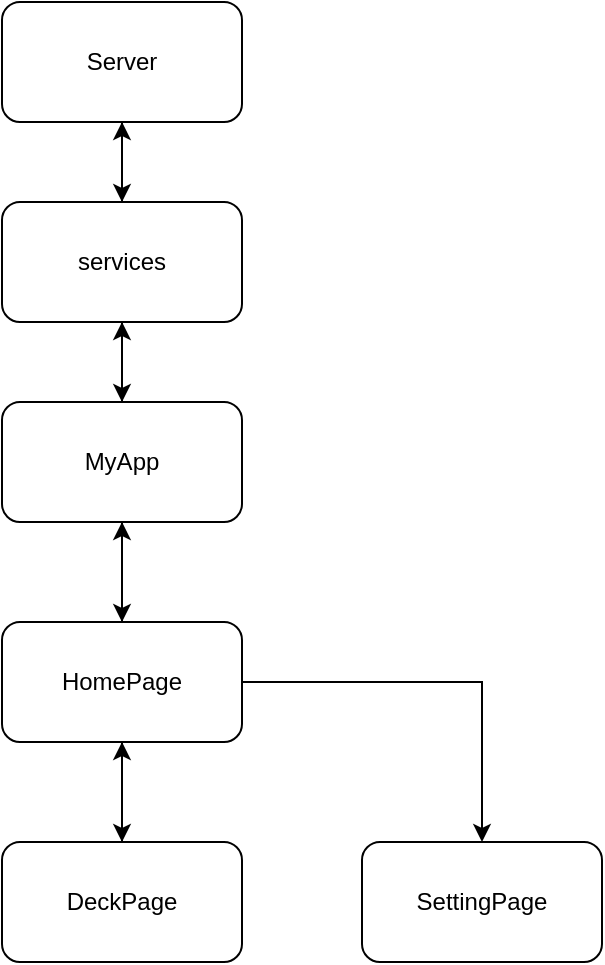 <mxfile version="17.4.0" type="device"><diagram id="C5RBs43oDa-KdzZeNtuy" name="Page-1"><mxGraphModel dx="1422" dy="794" grid="1" gridSize="10" guides="1" tooltips="1" connect="1" arrows="1" fold="1" page="1" pageScale="1" pageWidth="827" pageHeight="1169" math="0" shadow="0"><root><mxCell id="WIyWlLk6GJQsqaUBKTNV-0"/><mxCell id="WIyWlLk6GJQsqaUBKTNV-1" parent="WIyWlLk6GJQsqaUBKTNV-0"/><mxCell id="7V798_Wl-_rrFniaEk0e-6" style="edgeStyle=orthogonalEdgeStyle;rounded=0;orthogonalLoop=1;jettySize=auto;html=1;" edge="1" parent="WIyWlLk6GJQsqaUBKTNV-1" source="7V798_Wl-_rrFniaEk0e-0" target="7V798_Wl-_rrFniaEk0e-1"><mxGeometry relative="1" as="geometry"/></mxCell><mxCell id="7V798_Wl-_rrFniaEk0e-0" value="Server" style="rounded=1;whiteSpace=wrap;html=1;" vertex="1" parent="WIyWlLk6GJQsqaUBKTNV-1"><mxGeometry x="340" y="40" width="120" height="60" as="geometry"/></mxCell><mxCell id="7V798_Wl-_rrFniaEk0e-7" style="edgeStyle=orthogonalEdgeStyle;rounded=0;orthogonalLoop=1;jettySize=auto;html=1;entryX=0.5;entryY=0;entryDx=0;entryDy=0;" edge="1" parent="WIyWlLk6GJQsqaUBKTNV-1" source="7V798_Wl-_rrFniaEk0e-1" target="7V798_Wl-_rrFniaEk0e-2"><mxGeometry relative="1" as="geometry"/></mxCell><mxCell id="7V798_Wl-_rrFniaEk0e-12" style="edgeStyle=orthogonalEdgeStyle;rounded=0;orthogonalLoop=1;jettySize=auto;html=1;" edge="1" parent="WIyWlLk6GJQsqaUBKTNV-1" source="7V798_Wl-_rrFniaEk0e-1" target="7V798_Wl-_rrFniaEk0e-0"><mxGeometry relative="1" as="geometry"/></mxCell><mxCell id="7V798_Wl-_rrFniaEk0e-1" value="services" style="rounded=1;whiteSpace=wrap;html=1;" vertex="1" parent="WIyWlLk6GJQsqaUBKTNV-1"><mxGeometry x="340" y="140" width="120" height="60" as="geometry"/></mxCell><mxCell id="7V798_Wl-_rrFniaEk0e-8" style="edgeStyle=orthogonalEdgeStyle;rounded=0;orthogonalLoop=1;jettySize=auto;html=1;" edge="1" parent="WIyWlLk6GJQsqaUBKTNV-1" source="7V798_Wl-_rrFniaEk0e-2" target="7V798_Wl-_rrFniaEk0e-3"><mxGeometry relative="1" as="geometry"/></mxCell><mxCell id="7V798_Wl-_rrFniaEk0e-11" style="edgeStyle=orthogonalEdgeStyle;rounded=0;orthogonalLoop=1;jettySize=auto;html=1;" edge="1" parent="WIyWlLk6GJQsqaUBKTNV-1" source="7V798_Wl-_rrFniaEk0e-2" target="7V798_Wl-_rrFniaEk0e-1"><mxGeometry relative="1" as="geometry"/></mxCell><mxCell id="7V798_Wl-_rrFniaEk0e-2" value="MyApp" style="rounded=1;whiteSpace=wrap;html=1;" vertex="1" parent="WIyWlLk6GJQsqaUBKTNV-1"><mxGeometry x="340" y="240" width="120" height="60" as="geometry"/></mxCell><mxCell id="7V798_Wl-_rrFniaEk0e-9" style="edgeStyle=orthogonalEdgeStyle;rounded=0;orthogonalLoop=1;jettySize=auto;html=1;" edge="1" parent="WIyWlLk6GJQsqaUBKTNV-1" source="7V798_Wl-_rrFniaEk0e-3" target="7V798_Wl-_rrFniaEk0e-4"><mxGeometry relative="1" as="geometry"/></mxCell><mxCell id="7V798_Wl-_rrFniaEk0e-10" style="edgeStyle=orthogonalEdgeStyle;rounded=0;orthogonalLoop=1;jettySize=auto;html=1;" edge="1" parent="WIyWlLk6GJQsqaUBKTNV-1" source="7V798_Wl-_rrFniaEk0e-3" target="7V798_Wl-_rrFniaEk0e-5"><mxGeometry relative="1" as="geometry"/></mxCell><mxCell id="7V798_Wl-_rrFniaEk0e-13" style="edgeStyle=orthogonalEdgeStyle;rounded=0;orthogonalLoop=1;jettySize=auto;html=1;" edge="1" parent="WIyWlLk6GJQsqaUBKTNV-1" source="7V798_Wl-_rrFniaEk0e-3" target="7V798_Wl-_rrFniaEk0e-2"><mxGeometry relative="1" as="geometry"/></mxCell><mxCell id="7V798_Wl-_rrFniaEk0e-3" value="HomePage" style="rounded=1;whiteSpace=wrap;html=1;" vertex="1" parent="WIyWlLk6GJQsqaUBKTNV-1"><mxGeometry x="340" y="350" width="120" height="60" as="geometry"/></mxCell><mxCell id="7V798_Wl-_rrFniaEk0e-14" style="edgeStyle=orthogonalEdgeStyle;rounded=0;orthogonalLoop=1;jettySize=auto;html=1;" edge="1" parent="WIyWlLk6GJQsqaUBKTNV-1" source="7V798_Wl-_rrFniaEk0e-4" target="7V798_Wl-_rrFniaEk0e-3"><mxGeometry relative="1" as="geometry"/></mxCell><mxCell id="7V798_Wl-_rrFniaEk0e-4" value="DeckPage" style="rounded=1;whiteSpace=wrap;html=1;" vertex="1" parent="WIyWlLk6GJQsqaUBKTNV-1"><mxGeometry x="340" y="460" width="120" height="60" as="geometry"/></mxCell><mxCell id="7V798_Wl-_rrFniaEk0e-5" value="SettingPage" style="rounded=1;whiteSpace=wrap;html=1;" vertex="1" parent="WIyWlLk6GJQsqaUBKTNV-1"><mxGeometry x="520" y="460" width="120" height="60" as="geometry"/></mxCell></root></mxGraphModel></diagram></mxfile>